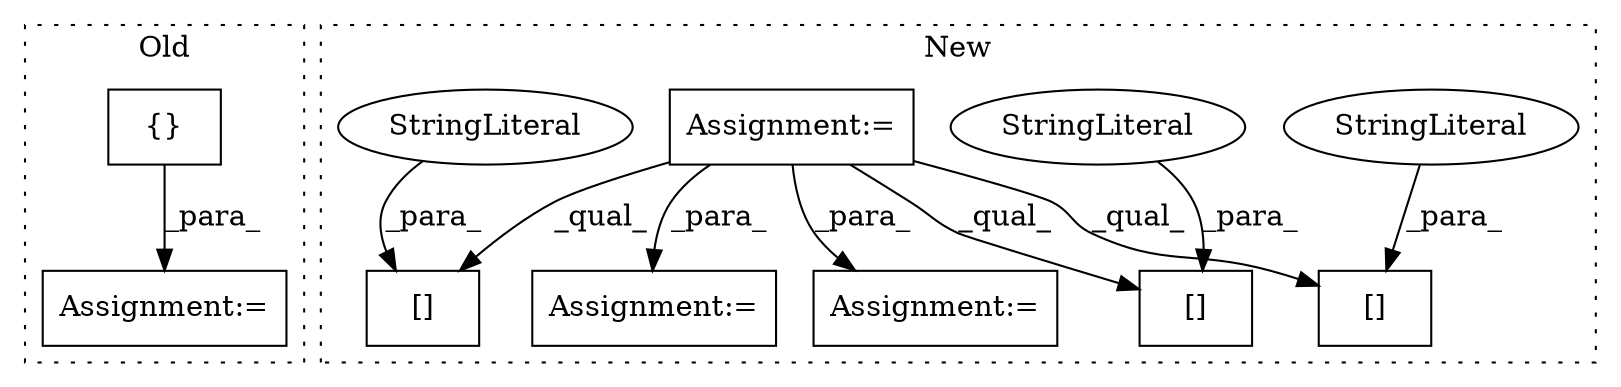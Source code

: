 digraph G {
subgraph cluster0 {
1 [label="{}" a="4" s="3116,3126" l="1,1" shape="box"];
3 [label="Assignment:=" a="7" s="3044" l="1" shape="box"];
label = "Old";
style="dotted";
}
subgraph cluster1 {
2 [label="[]" a="2" s="4386,4401" l="9,1" shape="box"];
4 [label="Assignment:=" a="7" s="3798" l="1" shape="box"];
5 [label="Assignment:=" a="7" s="4357" l="1" shape="box"];
6 [label="[]" a="2" s="4196,4211" l="9,1" shape="box"];
7 [label="StringLiteral" a="45" s="4395" l="6" shape="ellipse"];
8 [label="StringLiteral" a="45" s="4205" l="6" shape="ellipse"];
9 [label="Assignment:=" a="7" s="4143" l="1" shape="box"];
10 [label="[]" a="2" s="4172,4187" l="9,1" shape="box"];
11 [label="StringLiteral" a="45" s="4181" l="6" shape="ellipse"];
label = "New";
style="dotted";
}
1 -> 3 [label="_para_"];
4 -> 10 [label="_qual_"];
4 -> 6 [label="_qual_"];
4 -> 5 [label="_para_"];
4 -> 2 [label="_qual_"];
4 -> 9 [label="_para_"];
7 -> 2 [label="_para_"];
8 -> 6 [label="_para_"];
11 -> 10 [label="_para_"];
}